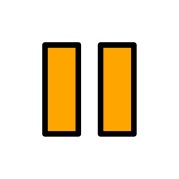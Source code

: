 <?xml version="1.0"?>
<!DOCTYPE ipe SYSTEM "ipe.dtd">
<ipe version="70010" creator="Ipe 7.0.10">
<info created="D:20101030233541" modified="D:20101030234658"/>
<ipestyle name="basic">
<symbol name="arrow/arc(spx)">
<path stroke="sym-stroke" fill="sym-stroke" pen="sym-pen">
0 0 m
-1 0.333 l
-1 -0.333 l
h
</path>
</symbol>
<symbol name="arrow/farc(spx)">
<path stroke="sym-stroke" fill="white" pen="sym-pen">
0 0 m
-1 0.333 l
-1 -0.333 l
h
</path>
</symbol>
<symbol name="mark/circle(sx)" transformations="translations">
<path fill="sym-stroke">
0.6 0 0 0.6 0 0 e
0.4 0 0 0.4 0 0 e
</path>
</symbol>
<symbol name="mark/disk(sx)" transformations="translations">
<path fill="sym-stroke">
0.6 0 0 0.6 0 0 e
</path>
</symbol>
<symbol name="mark/fdisk(sfx)" transformations="translations">
<group>
<path fill="sym-stroke" fillrule="eofill">
0.6 0 0 0.6 0 0 e
0.4 0 0 0.4 0 0 e
</path>
<path fill="sym-fill">
0.4 0 0 0.4 0 0 e
</path>
</group>
</symbol>
<symbol name="mark/box(sx)" transformations="translations">
<path fill="sym-stroke" fillrule="eofill">
-0.6 -0.6 m
0.6 -0.6 l
0.6 0.6 l
-0.6 0.6 l
h
-0.4 -0.4 m
0.4 -0.4 l
0.4 0.4 l
-0.4 0.4 l
h
</path>
</symbol>
<symbol name="mark/square(sx)" transformations="translations">
<path fill="sym-stroke">
-0.6 -0.6 m
0.6 -0.6 l
0.6 0.6 l
-0.6 0.6 l
h
</path>
</symbol>
<symbol name="mark/fsquare(sfx)" transformations="translations">
<group>
<path fill="sym-stroke" fillrule="eofill">
-0.6 -0.6 m
0.6 -0.6 l
0.6 0.6 l
-0.6 0.6 l
h
-0.4 -0.4 m
0.4 -0.4 l
0.4 0.4 l
-0.4 0.4 l
h
</path>
<path fill="sym-fill">
-0.4 -0.4 m
0.4 -0.4 l
0.4 0.4 l
-0.4 0.4 l
h
</path>
</group>
</symbol>
<symbol name="mark/cross(sx)" transformations="translations">
<group>
<path fill="sym-stroke">
-0.43 -0.57 m
0.57 0.43 l
0.43 0.57 l
-0.57 -0.43 l
h
</path>
<path fill="sym-stroke">
-0.43 0.57 m
0.57 -0.43 l
0.43 -0.57 l
-0.57 0.43 l
h
</path>
</group>
</symbol>
<symbol name="arrow/fnormal(spx)">
<path stroke="sym-stroke" fill="white" pen="sym-pen">
0 0 m
-1 0.333 l
-1 -0.333 l
h
</path>
</symbol>
<symbol name="arrow/pointed(spx)">
<path stroke="sym-stroke" fill="sym-stroke" pen="sym-pen">
0 0 m
-1 0.333 l
-0.8 0 l
-1 -0.333 l
h
</path>
</symbol>
<symbol name="arrow/fpointed(spx)">
<path stroke="sym-stroke" fill="white" pen="sym-pen">
0 0 m
-1 0.333 l
-0.8 0 l
-1 -0.333 l
h
</path>
</symbol>
<symbol name="arrow/linear(spx)">
<path stroke="sym-stroke" pen="sym-pen">
-1 0.333 m
0 0 l
-1 -0.333 l
</path>
</symbol>
<symbol name="arrow/fdouble(spx)">
<path stroke="sym-stroke" fill="white" pen="sym-pen">
0 0 m
-1 0.333 l
-1 -0.333 l
h
-1 0 m
-2 0.333 l
-2 -0.333 l
h
</path>
</symbol>
<symbol name="arrow/double(spx)">
<path stroke="sym-stroke" fill="sym-stroke" pen="sym-pen">
0 0 m
-1 0.333 l
-1 -0.333 l
h
-1 0 m
-2 0.333 l
-2 -0.333 l
h
</path>
</symbol>
<pen name="heavier" value="0.8"/>
<pen name="fat" value="1.2"/>
<pen name="ultrafat" value="2"/>
<symbolsize name="large" value="5"/>
<symbolsize name="small" value="2"/>
<symbolsize name="tiny" value="1.1"/>
<arrowsize name="large" value="10"/>
<arrowsize name="small" value="5"/>
<arrowsize name="tiny" value="3"/>
<color name="red" value="1 0 0"/>
<color name="green" value="0 1 0"/>
<color name="blue" value="0 0 1"/>
<color name="yellow" value="1 1 0"/>
<color name="orange" value="1 0.647 0"/>
<color name="gold" value="1 0.843 0"/>
<color name="purple" value="0.627 0.125 0.941"/>
<color name="gray" value="0.745"/>
<color name="brown" value="0.647 0.165 0.165"/>
<color name="navy" value="0 0 0.502"/>
<color name="pink" value="1 0.753 0.796"/>
<color name="seagreen" value="0.18 0.545 0.341"/>
<color name="turquoise" value="0.251 0.878 0.816"/>
<color name="violet" value="0.933 0.51 0.933"/>
<color name="darkblue" value="0 0 0.545"/>
<color name="darkcyan" value="0 0.545 0.545"/>
<color name="darkgray" value="0.663"/>
<color name="darkgreen" value="0 0.392 0"/>
<color name="darkmagenta" value="0.545 0 0.545"/>
<color name="darkorange" value="1 0.549 0"/>
<color name="darkred" value="0.545 0 0"/>
<color name="lightblue" value="0.678 0.847 0.902"/>
<color name="lightcyan" value="0.878 1 1"/>
<color name="lightgray" value="0.827"/>
<color name="lightgreen" value="0.565 0.933 0.565"/>
<color name="lightyellow" value="1 1 0.878"/>
<dashstyle name="dashed" value="[4] 0"/>
<dashstyle name="dotted" value="[1 3] 0"/>
<dashstyle name="dash dotted" value="[4 2 1 2] 0"/>
<dashstyle name="dash dot dotted" value="[4 2 1 2 1 2] 0"/>
<textsize name="large" value="\large"/>
<textsize name="Large" value="\Large"/>
<textsize name="LARGE" value="\LARGE"/>
<textsize name="huge" value="\huge"/>
<textsize name="Huge" value="\Huge"/>
<textsize name="small" value="\small"/>
<textsize name="footnote" value="\footnotesize"/>
<textsize name="tiny" value="\tiny"/>
<textstyle name="center" begin="\begin{center}" end="\end{center}"/>
<textstyle name="itemize" begin="\begin{itemize}" end="\end{itemize}"/>
<textstyle name="item" begin="\begin{itemize}\item{}" end="\end{itemize}"/>
<gridsize name="4 pts" value="4"/>
<gridsize name="8 pts (~3 mm)" value="8"/>
<gridsize name="16 pts (~6 mm)" value="16"/>
<gridsize name="32 pts (~12 mm)" value="32"/>
<gridsize name="10 pts (~3.5 mm)" value="10"/>
<gridsize name="20 pts (~7 mm)" value="20"/>
<gridsize name="14 pts (~5 mm)" value="14"/>
<gridsize name="28 pts (~10 mm)" value="28"/>
<gridsize name="56 pts (~20 mm)" value="56"/>
<anglesize name="90 deg" value="90"/>
<anglesize name="60 deg" value="60"/>
<anglesize name="45 deg" value="45"/>
<anglesize name="30 deg" value="30"/>
<anglesize name="22.5 deg" value="22.5"/>
<tiling name="falling" angle="-60" step="4" width="1"/>
<tiling name="rising" angle="30" step="4" width="1"/>
</ipestyle>
<ipestyle name="minimum">
<color name="black" value="0"/>
<color name="white" value="1"/>
<color name="red" value="1 0 0"/>
<color name="green" value="0 0.501 0"/>
<color name="blue" value="0 0 1"/>
<color name="yellow" value="1 1 0"/>
<color name="orange" value="1 0.647 0"/>
<color name="gold" value="1 0.843 0"/>
<color name="purple" value="0.501 0 0.501"/>
<color name="gray" value="0.501"/>
<color name="brown" value="0.647 0.164 0.164"/>
<color name="navy" value="0 0 0.501"/>
<color name="pink" value="1 0.752 0.796"/>
<color name="seagreen" value="0.18 0.545 0.341"/>
<color name="turquoise" value="0.25 0.878 0.815"/>
<color name="violet" value="0.933 0.509 0.933"/>
<color name="darkblue" value="0 0 0.545"/>
<color name="darkcyan" value="0 0.545 0.545"/>
<color name="darkgray" value="0.662"/>
<color name="darkgreen" value="0 0.392 0"/>
<color name="darkmagenta" value="0.545 0 0.545"/>
<color name="darkorange" value="1 0.549 0"/>
<color name="darkred" value="0.545 0 0"/>
<color name="lightblue" value="0.678 0.847 0.901"/>
<color name="lightcyan" value="0.878 1 1"/>
<color name="lightgray" value="0.827"/>
<color name="lightgreen" value="0.564 0.933 0.564"/>
<color name="lightyellow" value="1 1 0.878"/>
<color name="aliceblue" value="0.941 0.972 1"/>
<color name="antiquewhite" value="0.98 0.921 0.843"/>
<color name="aqua" value="0 1 1"/>
<color name="aquamarine" value="0.498 1 0.831"/>
<color name="azure" value="0.941 1 1"/>
<color name="beige" value="0.96 0.96 0.862"/>
<color name="bisque" value="1 0.894 0.768"/>
<color name="blanchedalmond" value="1 0.921 0.803"/>
<color name="blueviolet" value="0.541 0.168 0.886"/>
<color name="burlywood" value="0.87 0.721 0.529"/>
<color name="cadetblue" value="0.372 0.619 0.627"/>
<color name="chartreuse" value="0.498 1 0"/>
<color name="chocolate" value="0.823 0.411 0.117"/>
<color name="coral" value="1 0.498 0.313"/>
<color name="cornflowerblue" value="0.392 0.584 0.929"/>
<color name="cornsilk" value="1 0.972 0.862"/>
<color name="crimson" value="0.862 0.078 0.235"/>
<color name="cyan" value="0 1 1"/>
<color name="darkgoldenrod" value="0.721 0.525 0.043"/>
<color name="darkkhaki" value="0.741 0.717 0.419"/>
<color name="darkolivegreen" value="0.333 0.419 0.184"/>
<color name="darkorchid" value="0.6 0.196 0.8"/>
<color name="darksalmon" value="0.913 0.588 0.478"/>
<color name="darkseagreen" value="0.56 0.737 0.56"/>
<color name="darkslateblue" value="0.282 0.239 0.545"/>
<color name="darkslategray" value="0.184 0.309 0.309"/>
<color name="darkturquoise" value="0 0.807 0.819"/>
<color name="darkviolet" value="0.58 0 0.827"/>
<color name="deeppink" value="1 0.078 0.576"/>
<color name="deepskyblue" value="0 0.749 1"/>
<color name="dimgray" value="0.411"/>
<color name="dodgerblue" value="0.117 0.564 1"/>
<color name="firebrick" value="0.698 0.133 0.133"/>
<color name="floralwhite" value="1 0.98 0.941"/>
<color name="forestgreen" value="0.133 0.545 0.133"/>
<color name="fuchsia" value="1 0 1"/>
<color name="gainsboro" value="0.862"/>
<color name="ghostwhite" value="0.972 0.972 1"/>
<color name="goldenrod" value="0.854 0.647 0.125"/>
<color name="greenyellow" value="0.678 1 0.184"/>
<color name="honeydew" value="0.941 1 0.941"/>
<color name="hotpink" value="1 0.411 0.705"/>
<color name="indianred" value="0.803 0.36 0.36"/>
<color name="indigo" value="0.294 0 0.509"/>
<color name="ivory" value="1 1 0.941"/>
<color name="khaki" value="0.941 0.901 0.549"/>
<color name="lavender" value="0.901 0.901 0.98"/>
<color name="lavenderblush" value="1 0.941 0.96"/>
<color name="lawngreen" value="0.486 0.988 0"/>
<color name="lemonchiffon" value="1 0.98 0.803"/>
<color name="lightcoral" value="0.941 0.501 0.501"/>
<color name="lightgoldenrodyellow" value="0.98 0.98 0.823"/>
<color name="lightpink" value="1 0.713 0.756"/>
<color name="lightsalmon" value="1 0.627 0.478"/>
<color name="lightseagreen" value="0.125 0.698 0.666"/>
<color name="lightskyblue" value="0.529 0.807 0.98"/>
<color name="lightslategray" value="0.466 0.533 0.6"/>
<color name="lightsteelblue" value="0.69 0.768 0.87"/>
<color name="lime" value="0 1 0"/>
<color name="limegreen" value="0.196 0.803 0.196"/>
<color name="linen" value="0.98 0.941 0.901"/>
<color name="magenta" value="1 0 1"/>
<color name="maroon" value="0.501 0 0"/>
<color name="mediumaquamarine" value="0.4 0.803 0.666"/>
<color name="mediumblue" value="0 0 0.803"/>
<color name="mediumorchid" value="0.729 0.333 0.827"/>
<color name="mediumpurple" value="0.576 0.439 0.858"/>
<color name="mediumseagreen" value="0.235 0.701 0.443"/>
<color name="mediumslateblue" value="0.482 0.407 0.933"/>
<color name="mediumspringgreen" value="0 0.98 0.603"/>
<color name="mediumturquoise" value="0.282 0.819 0.8"/>
<color name="mediumvioletred" value="0.78 0.082 0.521"/>
<color name="midnightblue" value="0.098 0.098 0.439"/>
<color name="mintcream" value="0.96 1 0.98"/>
<color name="mistyrose" value="1 0.894 0.882"/>
<color name="moccasin" value="1 0.894 0.709"/>
<color name="navajowhite" value="1 0.87 0.678"/>
<color name="oldlace" value="0.992 0.96 0.901"/>
<color name="olive" value="0.501 0.501 0"/>
<color name="olivedrab" value="0.419 0.556 0.137"/>
<color name="orangered" value="1 0.27 0"/>
<color name="orchid" value="0.854 0.439 0.839"/>
<color name="palegoldenrod" value="0.933 0.909 0.666"/>
<color name="palegreen" value="0.596 0.984 0.596"/>
<color name="paleturquoise" value="0.686 0.933 0.933"/>
<color name="palevioletred" value="0.858 0.439 0.576"/>
<color name="papayawhip" value="1 0.937 0.835"/>
<color name="peachpuff" value="1 0.854 0.725"/>
<color name="peru" value="0.803 0.521 0.247"/>
<color name="plum" value="0.866 0.627 0.866"/>
<color name="powderblue" value="0.69 0.878 0.901"/>
<color name="rosybrown" value="0.737 0.56 0.56"/>
<color name="royalblue" value="0.254 0.411 0.882"/>
<color name="saddlebrown" value="0.545 0.27 0.074"/>
<color name="salmon" value="0.98 0.501 0.447"/>
<color name="sandybrown" value="0.956 0.643 0.376"/>
<color name="seashell" value="1 0.96 0.933"/>
<color name="sienna" value="0.627 0.321 0.176"/>
<color name="silver" value="0.752"/>
<color name="skyblue" value="0.529 0.807 0.921"/>
<color name="slateblue" value="0.415 0.352 0.803"/>
<color name="slategray" value="0.439 0.501 0.564"/>
<color name="snow" value="1 0.98 0.98"/>
<color name="springgreen" value="0 1 0.498"/>
<color name="steelblue" value="0.274 0.509 0.705"/>
<color name="tan" value="0.823 0.705 0.549"/>
<color name="teal" value="0 0.501 0.501"/>
<color name="thistle" value="0.847 0.749 0.847"/>
<color name="tomato" value="1 0.388 0.278"/>
<color name="wheat" value="0.96 0.87 0.701"/>
<color name="whitesmoke" value="0.96"/>
<color name="yellowgreen" value="0.603 0.803 0.196"/>
<opacity name="0%" value="0"/>
<opacity name="10%" value="0.1"/>
<opacity name="20%" value="0.2"/>
<opacity name="30%" value="0.3"/>
<opacity name="40%" value="0.4"/>
<opacity name="50%" value="0.5"/>
<opacity name="60%" value="0.6"/>
<opacity name="70%" value="0.7"/>
<opacity name="80%" value="0.8"/>
<opacity name="90%" value="0.9"/>
<opacity name="100%" value="1"/>
</ipestyle>
<page>
<layer name="alpha"/>
<view layers="alpha" active="alpha"/>
<path layer="alpha" stroke="black" opacity="0%">
16 832 m
16 768 l
80 768 l
80 832 l
h
</path>
<path matrix="0.75 0 0 1 8 0" stroke="black" fill="orange" pen="ultrafat">
32 816 m
32 784 l
48 784 l
48 816 l
h
</path>
<path matrix="0.75 0 0 1 16 0" stroke="black" fill="orange" pen="ultrafat">
48 816 m
48 784 l
64 784 l
64 816 l
h
</path>
</page>
</ipe>
